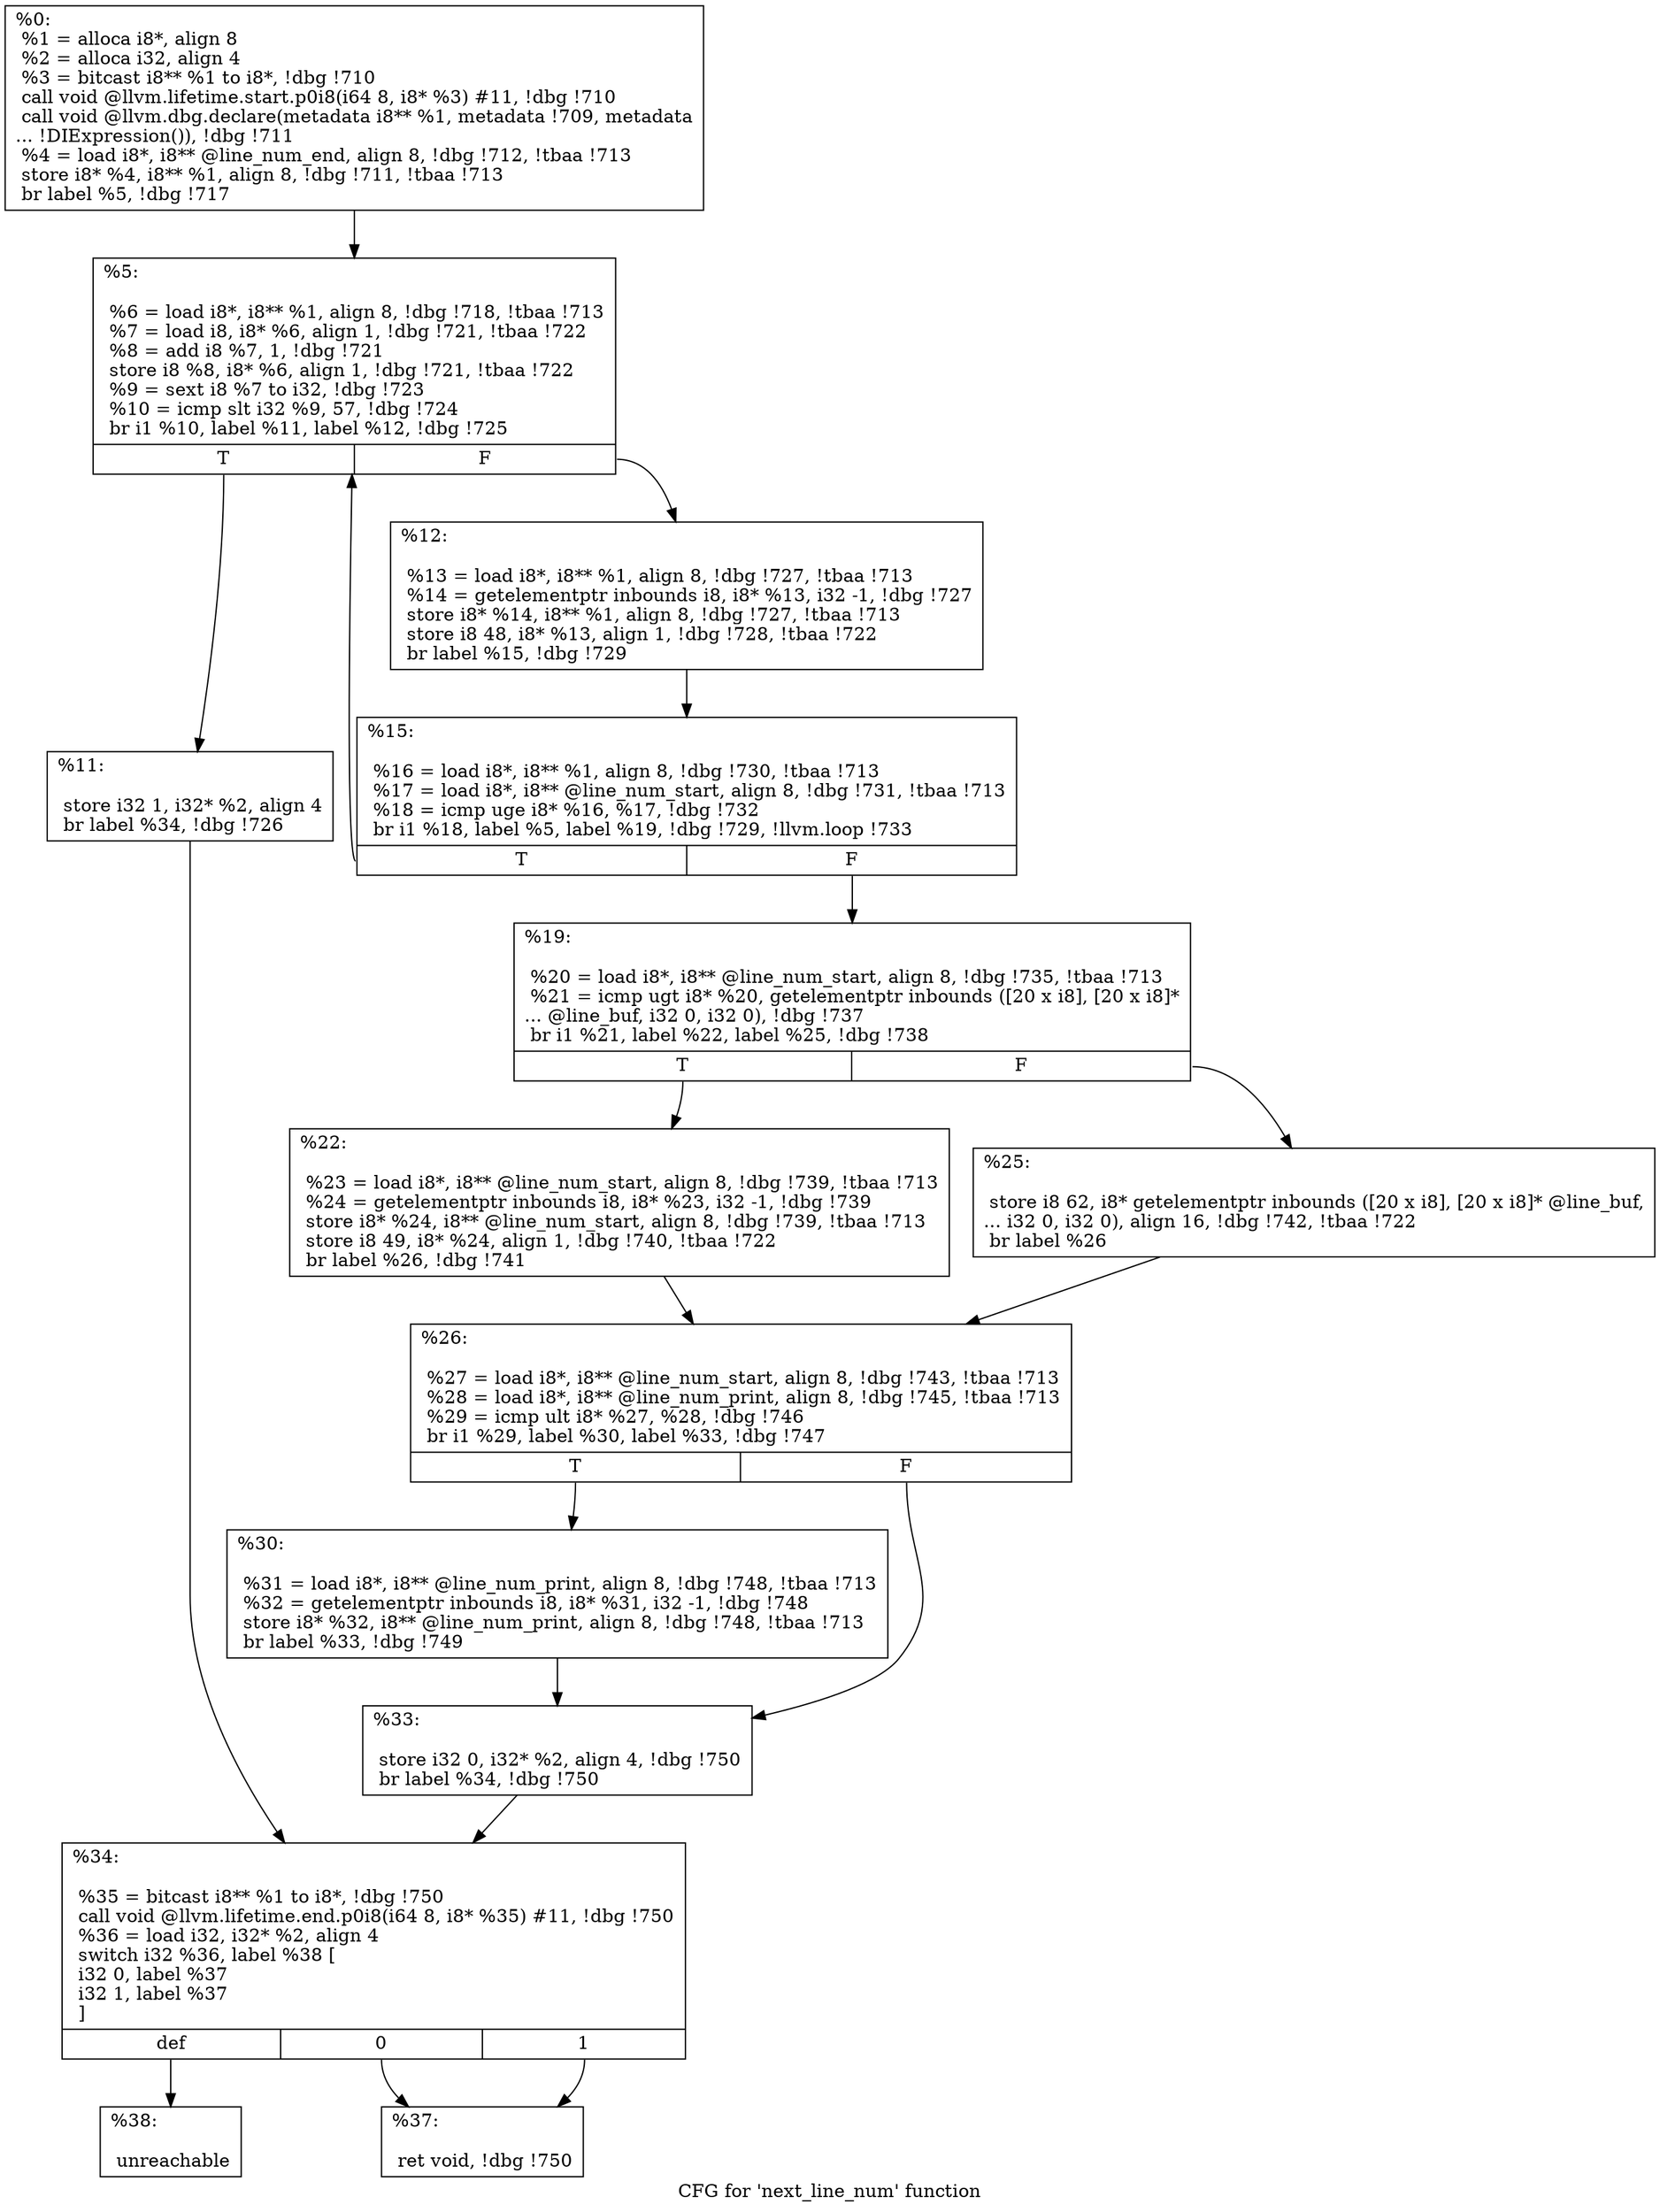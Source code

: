 digraph "CFG for 'next_line_num' function" {
	label="CFG for 'next_line_num' function";

	Node0x178d750 [shape=record,label="{%0:\l  %1 = alloca i8*, align 8\l  %2 = alloca i32, align 4\l  %3 = bitcast i8** %1 to i8*, !dbg !710\l  call void @llvm.lifetime.start.p0i8(i64 8, i8* %3) #11, !dbg !710\l  call void @llvm.dbg.declare(metadata i8** %1, metadata !709, metadata\l... !DIExpression()), !dbg !711\l  %4 = load i8*, i8** @line_num_end, align 8, !dbg !712, !tbaa !713\l  store i8* %4, i8** %1, align 8, !dbg !711, !tbaa !713\l  br label %5, !dbg !717\l}"];
	Node0x178d750 -> Node0x1776480;
	Node0x1776480 [shape=record,label="{%5:\l\l  %6 = load i8*, i8** %1, align 8, !dbg !718, !tbaa !713\l  %7 = load i8, i8* %6, align 1, !dbg !721, !tbaa !722\l  %8 = add i8 %7, 1, !dbg !721\l  store i8 %8, i8* %6, align 1, !dbg !721, !tbaa !722\l  %9 = sext i8 %7 to i32, !dbg !723\l  %10 = icmp slt i32 %9, 57, !dbg !724\l  br i1 %10, label %11, label %12, !dbg !725\l|{<s0>T|<s1>F}}"];
	Node0x1776480:s0 -> Node0x17764d0;
	Node0x1776480:s1 -> Node0x1776520;
	Node0x17764d0 [shape=record,label="{%11:\l\l  store i32 1, i32* %2, align 4\l  br label %34, !dbg !726\l}"];
	Node0x17764d0 -> Node0x17767a0;
	Node0x1776520 [shape=record,label="{%12:\l\l  %13 = load i8*, i8** %1, align 8, !dbg !727, !tbaa !713\l  %14 = getelementptr inbounds i8, i8* %13, i32 -1, !dbg !727\l  store i8* %14, i8** %1, align 8, !dbg !727, !tbaa !713\l  store i8 48, i8* %13, align 1, !dbg !728, !tbaa !722\l  br label %15, !dbg !729\l}"];
	Node0x1776520 -> Node0x1776570;
	Node0x1776570 [shape=record,label="{%15:\l\l  %16 = load i8*, i8** %1, align 8, !dbg !730, !tbaa !713\l  %17 = load i8*, i8** @line_num_start, align 8, !dbg !731, !tbaa !713\l  %18 = icmp uge i8* %16, %17, !dbg !732\l  br i1 %18, label %5, label %19, !dbg !729, !llvm.loop !733\l|{<s0>T|<s1>F}}"];
	Node0x1776570:s0 -> Node0x1776480;
	Node0x1776570:s1 -> Node0x17765c0;
	Node0x17765c0 [shape=record,label="{%19:\l\l  %20 = load i8*, i8** @line_num_start, align 8, !dbg !735, !tbaa !713\l  %21 = icmp ugt i8* %20, getelementptr inbounds ([20 x i8], [20 x i8]*\l... @line_buf, i32 0, i32 0), !dbg !737\l  br i1 %21, label %22, label %25, !dbg !738\l|{<s0>T|<s1>F}}"];
	Node0x17765c0:s0 -> Node0x1776610;
	Node0x17765c0:s1 -> Node0x1776660;
	Node0x1776610 [shape=record,label="{%22:\l\l  %23 = load i8*, i8** @line_num_start, align 8, !dbg !739, !tbaa !713\l  %24 = getelementptr inbounds i8, i8* %23, i32 -1, !dbg !739\l  store i8* %24, i8** @line_num_start, align 8, !dbg !739, !tbaa !713\l  store i8 49, i8* %24, align 1, !dbg !740, !tbaa !722\l  br label %26, !dbg !741\l}"];
	Node0x1776610 -> Node0x17766b0;
	Node0x1776660 [shape=record,label="{%25:\l\l  store i8 62, i8* getelementptr inbounds ([20 x i8], [20 x i8]* @line_buf,\l... i32 0, i32 0), align 16, !dbg !742, !tbaa !722\l  br label %26\l}"];
	Node0x1776660 -> Node0x17766b0;
	Node0x17766b0 [shape=record,label="{%26:\l\l  %27 = load i8*, i8** @line_num_start, align 8, !dbg !743, !tbaa !713\l  %28 = load i8*, i8** @line_num_print, align 8, !dbg !745, !tbaa !713\l  %29 = icmp ult i8* %27, %28, !dbg !746\l  br i1 %29, label %30, label %33, !dbg !747\l|{<s0>T|<s1>F}}"];
	Node0x17766b0:s0 -> Node0x1776700;
	Node0x17766b0:s1 -> Node0x1776750;
	Node0x1776700 [shape=record,label="{%30:\l\l  %31 = load i8*, i8** @line_num_print, align 8, !dbg !748, !tbaa !713\l  %32 = getelementptr inbounds i8, i8* %31, i32 -1, !dbg !748\l  store i8* %32, i8** @line_num_print, align 8, !dbg !748, !tbaa !713\l  br label %33, !dbg !749\l}"];
	Node0x1776700 -> Node0x1776750;
	Node0x1776750 [shape=record,label="{%33:\l\l  store i32 0, i32* %2, align 4, !dbg !750\l  br label %34, !dbg !750\l}"];
	Node0x1776750 -> Node0x17767a0;
	Node0x17767a0 [shape=record,label="{%34:\l\l  %35 = bitcast i8** %1 to i8*, !dbg !750\l  call void @llvm.lifetime.end.p0i8(i64 8, i8* %35) #11, !dbg !750\l  %36 = load i32, i32* %2, align 4\l  switch i32 %36, label %38 [\l    i32 0, label %37\l    i32 1, label %37\l  ]\l|{<s0>def|<s1>0|<s2>1}}"];
	Node0x17767a0:s0 -> Node0x1776840;
	Node0x17767a0:s1 -> Node0x17767f0;
	Node0x17767a0:s2 -> Node0x17767f0;
	Node0x17767f0 [shape=record,label="{%37:\l\l  ret void, !dbg !750\l}"];
	Node0x1776840 [shape=record,label="{%38:\l\l  unreachable\l}"];
}
